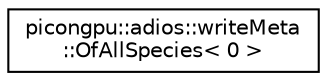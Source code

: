digraph "Graphical Class Hierarchy"
{
 // LATEX_PDF_SIZE
  edge [fontname="Helvetica",fontsize="10",labelfontname="Helvetica",labelfontsize="10"];
  node [fontname="Helvetica",fontsize="10",shape=record];
  rankdir="LR";
  Node0 [label="picongpu::adios::writeMeta\l::OfAllSpecies\< 0 \>",height=0.2,width=0.4,color="black", fillcolor="white", style="filled",URL="$structpicongpu_1_1adios_1_1write_meta_1_1_of_all_species_3_010_01_4.html",tooltip="specialization if no species are defined"];
}
